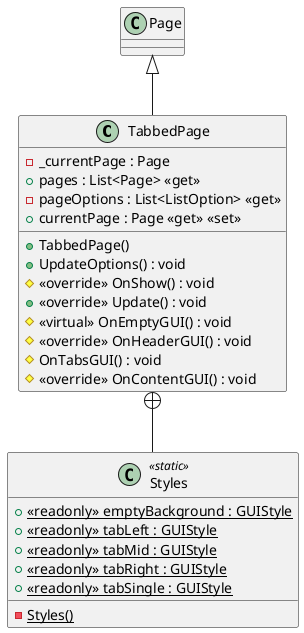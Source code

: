 @startuml
class TabbedPage {
    + TabbedPage()
    - _currentPage : Page
    + pages : List<Page> <<get>>
    - pageOptions : List<ListOption> <<get>>
    + currentPage : Page <<get>> <<set>>
    + UpdateOptions() : void
    # <<override>> OnShow() : void
    + <<override>> Update() : void
    # <<virtual>> OnEmptyGUI() : void
    # <<override>> OnHeaderGUI() : void
    # OnTabsGUI() : void
    # <<override>> OnContentGUI() : void
}
class Styles <<static>> {
    {static} - Styles()
    + {static} <<readonly>> emptyBackground : GUIStyle
    + {static} <<readonly>> tabLeft : GUIStyle
    + {static} <<readonly>> tabMid : GUIStyle
    + {static} <<readonly>> tabRight : GUIStyle
    + {static} <<readonly>> tabSingle : GUIStyle
}
Page <|-- TabbedPage
TabbedPage +-- Styles
@enduml
